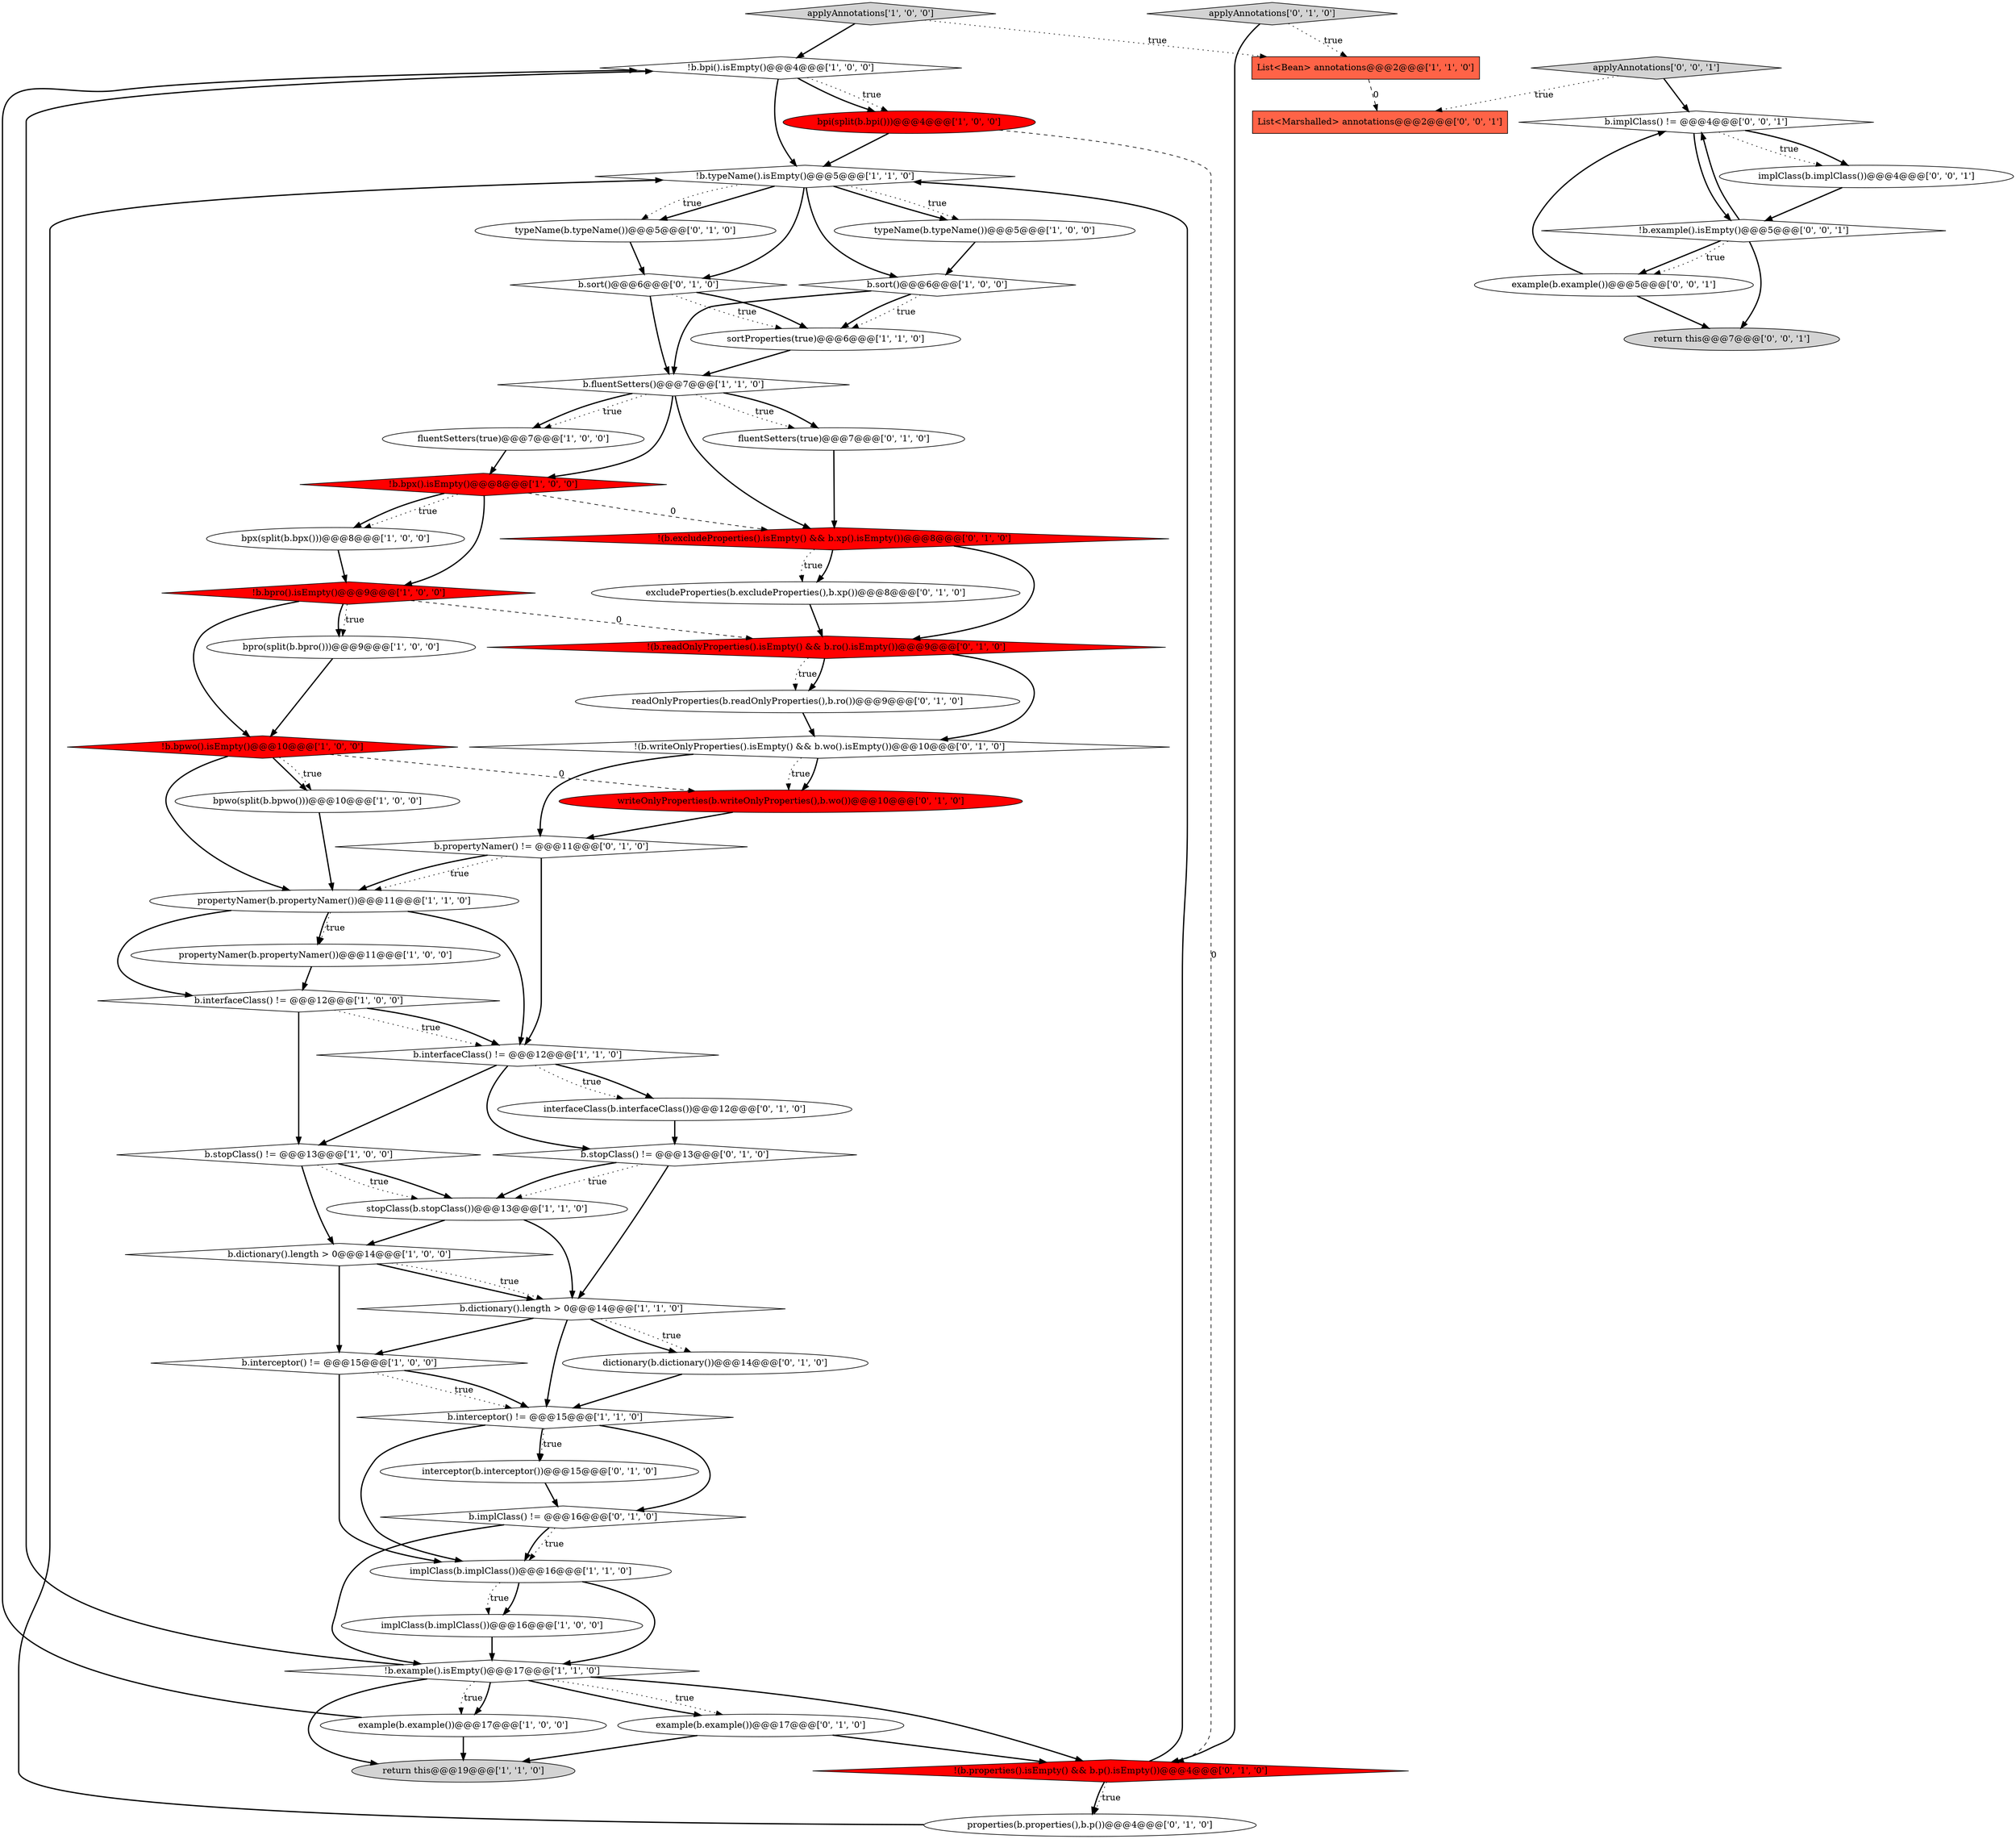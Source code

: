 digraph {
11 [style = filled, label = "applyAnnotations['1', '0', '0']", fillcolor = lightgray, shape = diamond image = "AAA0AAABBB1BBB"];
40 [style = filled, label = "!(b.readOnlyProperties().isEmpty() && b.ro().isEmpty())@@@9@@@['0', '1', '0']", fillcolor = red, shape = diamond image = "AAA1AAABBB2BBB"];
38 [style = filled, label = "!(b.writeOnlyProperties().isEmpty() && b.wo().isEmpty())@@@10@@@['0', '1', '0']", fillcolor = white, shape = diamond image = "AAA0AAABBB2BBB"];
18 [style = filled, label = "propertyNamer(b.propertyNamer())@@@11@@@['1', '0', '0']", fillcolor = white, shape = ellipse image = "AAA0AAABBB1BBB"];
35 [style = filled, label = "dictionary(b.dictionary())@@@14@@@['0', '1', '0']", fillcolor = white, shape = ellipse image = "AAA0AAABBB2BBB"];
49 [style = filled, label = "!(b.excludeProperties().isEmpty() && b.xp().isEmpty())@@@8@@@['0', '1', '0']", fillcolor = red, shape = diamond image = "AAA1AAABBB2BBB"];
31 [style = filled, label = "excludeProperties(b.excludeProperties(),b.xp())@@@8@@@['0', '1', '0']", fillcolor = white, shape = ellipse image = "AAA0AAABBB2BBB"];
30 [style = filled, label = "!b.example().isEmpty()@@@17@@@['1', '1', '0']", fillcolor = white, shape = diamond image = "AAA0AAABBB1BBB"];
9 [style = filled, label = "b.interceptor() != @@@15@@@['1', '0', '0']", fillcolor = white, shape = diamond image = "AAA0AAABBB1BBB"];
2 [style = filled, label = "bpro(split(b.bpro()))@@@9@@@['1', '0', '0']", fillcolor = white, shape = ellipse image = "AAA0AAABBB1BBB"];
12 [style = filled, label = "b.interfaceClass() != @@@12@@@['1', '0', '0']", fillcolor = white, shape = diamond image = "AAA0AAABBB1BBB"];
24 [style = filled, label = "!b.typeName().isEmpty()@@@5@@@['1', '1', '0']", fillcolor = white, shape = diamond image = "AAA0AAABBB1BBB"];
37 [style = filled, label = "b.sort()@@@6@@@['0', '1', '0']", fillcolor = white, shape = diamond image = "AAA0AAABBB2BBB"];
39 [style = filled, label = "typeName(b.typeName())@@@5@@@['0', '1', '0']", fillcolor = white, shape = ellipse image = "AAA0AAABBB2BBB"];
17 [style = filled, label = "stopClass(b.stopClass())@@@13@@@['1', '1', '0']", fillcolor = white, shape = ellipse image = "AAA0AAABBB1BBB"];
44 [style = filled, label = "b.implClass() != @@@16@@@['0', '1', '0']", fillcolor = white, shape = diamond image = "AAA0AAABBB2BBB"];
21 [style = filled, label = "!b.bpro().isEmpty()@@@9@@@['1', '0', '0']", fillcolor = red, shape = diamond image = "AAA1AAABBB1BBB"];
16 [style = filled, label = "implClass(b.implClass())@@@16@@@['1', '0', '0']", fillcolor = white, shape = ellipse image = "AAA0AAABBB1BBB"];
48 [style = filled, label = "!(b.properties().isEmpty() && b.p().isEmpty())@@@4@@@['0', '1', '0']", fillcolor = red, shape = diamond image = "AAA1AAABBB2BBB"];
47 [style = filled, label = "fluentSetters(true)@@@7@@@['0', '1', '0']", fillcolor = white, shape = ellipse image = "AAA0AAABBB2BBB"];
25 [style = filled, label = "b.interceptor() != @@@15@@@['1', '1', '0']", fillcolor = white, shape = diamond image = "AAA0AAABBB1BBB"];
51 [style = filled, label = "applyAnnotations['0', '0', '1']", fillcolor = lightgray, shape = diamond image = "AAA0AAABBB3BBB"];
45 [style = filled, label = "example(b.example())@@@17@@@['0', '1', '0']", fillcolor = white, shape = ellipse image = "AAA0AAABBB2BBB"];
20 [style = filled, label = "implClass(b.implClass())@@@16@@@['1', '1', '0']", fillcolor = white, shape = ellipse image = "AAA0AAABBB1BBB"];
32 [style = filled, label = "readOnlyProperties(b.readOnlyProperties(),b.ro())@@@9@@@['0', '1', '0']", fillcolor = white, shape = ellipse image = "AAA0AAABBB2BBB"];
15 [style = filled, label = "b.interfaceClass() != @@@12@@@['1', '1', '0']", fillcolor = white, shape = diamond image = "AAA0AAABBB1BBB"];
7 [style = filled, label = "!b.bpx().isEmpty()@@@8@@@['1', '0', '0']", fillcolor = red, shape = diamond image = "AAA1AAABBB1BBB"];
54 [style = filled, label = "!b.example().isEmpty()@@@5@@@['0', '0', '1']", fillcolor = white, shape = diamond image = "AAA0AAABBB3BBB"];
19 [style = filled, label = "propertyNamer(b.propertyNamer())@@@11@@@['1', '1', '0']", fillcolor = white, shape = ellipse image = "AAA0AAABBB1BBB"];
8 [style = filled, label = "fluentSetters(true)@@@7@@@['1', '0', '0']", fillcolor = white, shape = ellipse image = "AAA0AAABBB1BBB"];
33 [style = filled, label = "b.propertyNamer() != @@@11@@@['0', '1', '0']", fillcolor = white, shape = diamond image = "AAA0AAABBB2BBB"];
0 [style = filled, label = "typeName(b.typeName())@@@5@@@['1', '0', '0']", fillcolor = white, shape = ellipse image = "AAA0AAABBB1BBB"];
1 [style = filled, label = "bpx(split(b.bpx()))@@@8@@@['1', '0', '0']", fillcolor = white, shape = ellipse image = "AAA0AAABBB1BBB"];
3 [style = filled, label = "bpwo(split(b.bpwo()))@@@10@@@['1', '0', '0']", fillcolor = white, shape = ellipse image = "AAA0AAABBB1BBB"];
42 [style = filled, label = "interfaceClass(b.interfaceClass())@@@12@@@['0', '1', '0']", fillcolor = white, shape = ellipse image = "AAA0AAABBB2BBB"];
50 [style = filled, label = "List<Marshalled> annotations@@@2@@@['0', '0', '1']", fillcolor = tomato, shape = box image = "AAA0AAABBB3BBB"];
52 [style = filled, label = "return this@@@7@@@['0', '0', '1']", fillcolor = lightgray, shape = ellipse image = "AAA0AAABBB3BBB"];
27 [style = filled, label = "sortProperties(true)@@@6@@@['1', '1', '0']", fillcolor = white, shape = ellipse image = "AAA0AAABBB1BBB"];
34 [style = filled, label = "b.stopClass() != @@@13@@@['0', '1', '0']", fillcolor = white, shape = diamond image = "AAA0AAABBB2BBB"];
36 [style = filled, label = "applyAnnotations['0', '1', '0']", fillcolor = lightgray, shape = diamond image = "AAA0AAABBB2BBB"];
43 [style = filled, label = "interceptor(b.interceptor())@@@15@@@['0', '1', '0']", fillcolor = white, shape = ellipse image = "AAA0AAABBB2BBB"];
4 [style = filled, label = "example(b.example())@@@17@@@['1', '0', '0']", fillcolor = white, shape = ellipse image = "AAA0AAABBB1BBB"];
29 [style = filled, label = "b.fluentSetters()@@@7@@@['1', '1', '0']", fillcolor = white, shape = diamond image = "AAA0AAABBB1BBB"];
10 [style = filled, label = "b.sort()@@@6@@@['1', '0', '0']", fillcolor = white, shape = diamond image = "AAA0AAABBB1BBB"];
53 [style = filled, label = "implClass(b.implClass())@@@4@@@['0', '0', '1']", fillcolor = white, shape = ellipse image = "AAA0AAABBB3BBB"];
6 [style = filled, label = "!b.bpi().isEmpty()@@@4@@@['1', '0', '0']", fillcolor = white, shape = diamond image = "AAA0AAABBB1BBB"];
5 [style = filled, label = "b.stopClass() != @@@13@@@['1', '0', '0']", fillcolor = white, shape = diamond image = "AAA0AAABBB1BBB"];
22 [style = filled, label = "bpi(split(b.bpi()))@@@4@@@['1', '0', '0']", fillcolor = red, shape = ellipse image = "AAA1AAABBB1BBB"];
46 [style = filled, label = "properties(b.properties(),b.p())@@@4@@@['0', '1', '0']", fillcolor = white, shape = ellipse image = "AAA0AAABBB2BBB"];
14 [style = filled, label = "b.dictionary().length > 0@@@14@@@['1', '1', '0']", fillcolor = white, shape = diamond image = "AAA0AAABBB1BBB"];
13 [style = filled, label = "b.dictionary().length > 0@@@14@@@['1', '0', '0']", fillcolor = white, shape = diamond image = "AAA0AAABBB1BBB"];
23 [style = filled, label = "!b.bpwo().isEmpty()@@@10@@@['1', '0', '0']", fillcolor = red, shape = diamond image = "AAA1AAABBB1BBB"];
26 [style = filled, label = "return this@@@19@@@['1', '1', '0']", fillcolor = lightgray, shape = ellipse image = "AAA0AAABBB1BBB"];
56 [style = filled, label = "b.implClass() != @@@4@@@['0', '0', '1']", fillcolor = white, shape = diamond image = "AAA0AAABBB3BBB"];
28 [style = filled, label = "List<Bean> annotations@@@2@@@['1', '1', '0']", fillcolor = tomato, shape = box image = "AAA0AAABBB1BBB"];
55 [style = filled, label = "example(b.example())@@@5@@@['0', '0', '1']", fillcolor = white, shape = ellipse image = "AAA0AAABBB3BBB"];
41 [style = filled, label = "writeOnlyProperties(b.writeOnlyProperties(),b.wo())@@@10@@@['0', '1', '0']", fillcolor = red, shape = ellipse image = "AAA1AAABBB2BBB"];
54->55 [style = bold, label=""];
54->56 [style = bold, label=""];
14->25 [style = bold, label=""];
12->5 [style = bold, label=""];
37->27 [style = bold, label=""];
14->35 [style = bold, label=""];
6->22 [style = bold, label=""];
38->41 [style = dotted, label="true"];
7->49 [style = dashed, label="0"];
12->15 [style = dotted, label="true"];
24->39 [style = bold, label=""];
40->32 [style = dotted, label="true"];
25->43 [style = bold, label=""];
38->41 [style = bold, label=""];
53->54 [style = bold, label=""];
30->6 [style = bold, label=""];
40->38 [style = bold, label=""];
45->48 [style = bold, label=""];
25->44 [style = bold, label=""];
56->54 [style = bold, label=""];
29->8 [style = dotted, label="true"];
21->2 [style = bold, label=""];
47->49 [style = bold, label=""];
2->23 [style = bold, label=""];
20->16 [style = bold, label=""];
3->19 [style = bold, label=""];
17->14 [style = bold, label=""];
1->21 [style = bold, label=""];
44->20 [style = dotted, label="true"];
34->17 [style = bold, label=""];
11->28 [style = dotted, label="true"];
31->40 [style = bold, label=""];
14->9 [style = bold, label=""];
19->15 [style = bold, label=""];
49->40 [style = bold, label=""];
7->1 [style = dotted, label="true"];
43->44 [style = bold, label=""];
56->53 [style = bold, label=""];
13->14 [style = bold, label=""];
48->24 [style = bold, label=""];
29->47 [style = bold, label=""];
24->10 [style = bold, label=""];
54->52 [style = bold, label=""];
19->18 [style = bold, label=""];
7->1 [style = bold, label=""];
15->34 [style = bold, label=""];
19->12 [style = bold, label=""];
33->15 [style = bold, label=""];
24->0 [style = bold, label=""];
46->24 [style = bold, label=""];
30->26 [style = bold, label=""];
18->12 [style = bold, label=""];
37->29 [style = bold, label=""];
23->3 [style = bold, label=""];
5->17 [style = bold, label=""];
48->46 [style = dotted, label="true"];
15->42 [style = dotted, label="true"];
49->31 [style = bold, label=""];
44->20 [style = bold, label=""];
24->0 [style = dotted, label="true"];
23->3 [style = dotted, label="true"];
34->14 [style = bold, label=""];
27->29 [style = bold, label=""];
38->33 [style = bold, label=""];
30->45 [style = dotted, label="true"];
21->23 [style = bold, label=""];
39->37 [style = bold, label=""];
44->30 [style = bold, label=""];
24->39 [style = dotted, label="true"];
19->18 [style = dotted, label="true"];
21->2 [style = dotted, label="true"];
30->4 [style = dotted, label="true"];
6->24 [style = bold, label=""];
9->20 [style = bold, label=""];
6->22 [style = dotted, label="true"];
29->49 [style = bold, label=""];
36->28 [style = dotted, label="true"];
48->46 [style = bold, label=""];
35->25 [style = bold, label=""];
25->20 [style = bold, label=""];
23->19 [style = bold, label=""];
5->13 [style = bold, label=""];
16->30 [style = bold, label=""];
40->32 [style = bold, label=""];
25->43 [style = dotted, label="true"];
17->13 [style = bold, label=""];
13->9 [style = bold, label=""];
41->33 [style = bold, label=""];
33->19 [style = bold, label=""];
55->52 [style = bold, label=""];
37->27 [style = dotted, label="true"];
13->14 [style = dotted, label="true"];
22->48 [style = dashed, label="0"];
5->17 [style = dotted, label="true"];
29->8 [style = bold, label=""];
42->34 [style = bold, label=""];
4->6 [style = bold, label=""];
10->27 [style = bold, label=""];
11->6 [style = bold, label=""];
12->15 [style = bold, label=""];
49->31 [style = dotted, label="true"];
4->26 [style = bold, label=""];
51->56 [style = bold, label=""];
15->5 [style = bold, label=""];
9->25 [style = dotted, label="true"];
8->7 [style = bold, label=""];
55->56 [style = bold, label=""];
32->38 [style = bold, label=""];
0->10 [style = bold, label=""];
29->47 [style = dotted, label="true"];
10->29 [style = bold, label=""];
15->42 [style = bold, label=""];
34->17 [style = dotted, label="true"];
30->4 [style = bold, label=""];
9->25 [style = bold, label=""];
56->53 [style = dotted, label="true"];
36->48 [style = bold, label=""];
24->37 [style = bold, label=""];
21->40 [style = dashed, label="0"];
7->21 [style = bold, label=""];
33->19 [style = dotted, label="true"];
29->7 [style = bold, label=""];
23->41 [style = dashed, label="0"];
45->26 [style = bold, label=""];
10->27 [style = dotted, label="true"];
54->55 [style = dotted, label="true"];
14->35 [style = dotted, label="true"];
22->24 [style = bold, label=""];
51->50 [style = dotted, label="true"];
30->48 [style = bold, label=""];
20->30 [style = bold, label=""];
28->50 [style = dashed, label="0"];
30->45 [style = bold, label=""];
20->16 [style = dotted, label="true"];
}
